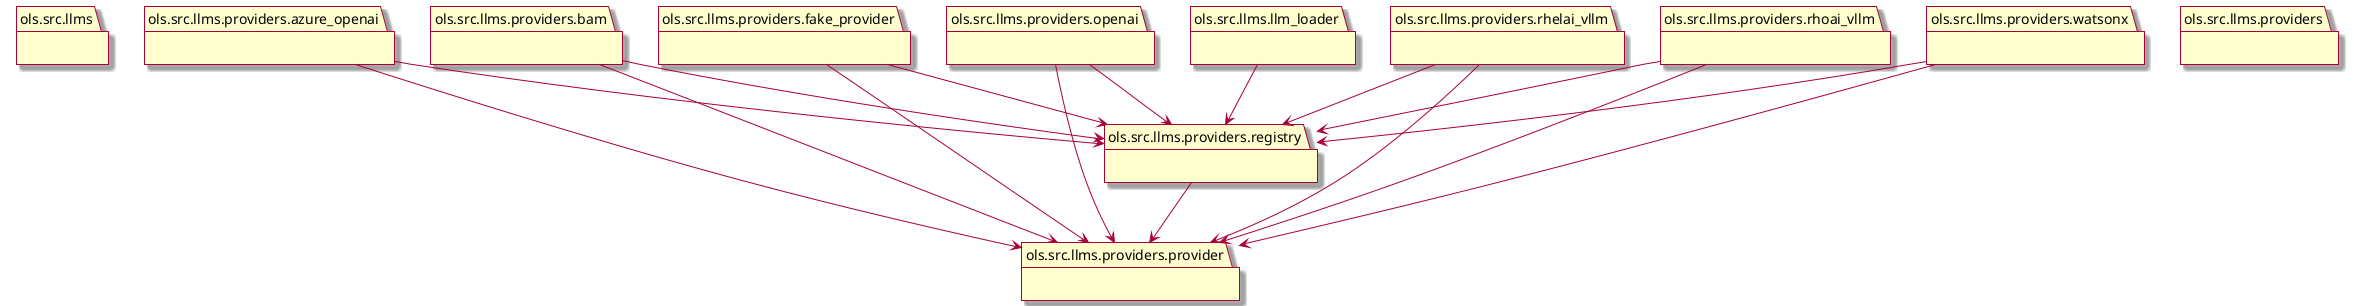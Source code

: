 @startuml packages
skin rose

set namespaceSeparator none
package "ols.src.llms" as ols.src.llms {
}
package "ols.src.llms.llm_loader" as ols.src.llms.llm_loader {
}
package "ols.src.llms.providers" as ols.src.llms.providers {
}
package "ols.src.llms.providers.azure_openai" as ols.src.llms.providers.azure_openai {
}
package "ols.src.llms.providers.bam" as ols.src.llms.providers.bam {
}
package "ols.src.llms.providers.fake_provider" as ols.src.llms.providers.fake_provider {
}
package "ols.src.llms.providers.openai" as ols.src.llms.providers.openai {
}
package "ols.src.llms.providers.provider" as ols.src.llms.providers.provider {
}
package "ols.src.llms.providers.registry" as ols.src.llms.providers.registry {
}
package "ols.src.llms.providers.rhelai_vllm" as ols.src.llms.providers.rhelai_vllm {
}
package "ols.src.llms.providers.rhoai_vllm" as ols.src.llms.providers.rhoai_vllm {
}
package "ols.src.llms.providers.watsonx" as ols.src.llms.providers.watsonx {
}
ols.src.llms.llm_loader --> ols.src.llms.providers.registry
ols.src.llms.providers.azure_openai --> ols.src.llms.providers.provider
ols.src.llms.providers.azure_openai --> ols.src.llms.providers.registry
ols.src.llms.providers.bam --> ols.src.llms.providers.provider
ols.src.llms.providers.bam --> ols.src.llms.providers.registry
ols.src.llms.providers.fake_provider --> ols.src.llms.providers.provider
ols.src.llms.providers.fake_provider --> ols.src.llms.providers.registry
ols.src.llms.providers.openai --> ols.src.llms.providers.provider
ols.src.llms.providers.openai --> ols.src.llms.providers.registry
ols.src.llms.providers.registry --> ols.src.llms.providers.provider
ols.src.llms.providers.rhelai_vllm --> ols.src.llms.providers.provider
ols.src.llms.providers.rhelai_vllm --> ols.src.llms.providers.registry
ols.src.llms.providers.rhoai_vllm --> ols.src.llms.providers.provider
ols.src.llms.providers.rhoai_vllm --> ols.src.llms.providers.registry
ols.src.llms.providers.watsonx --> ols.src.llms.providers.provider
ols.src.llms.providers.watsonx --> ols.src.llms.providers.registry
@enduml
